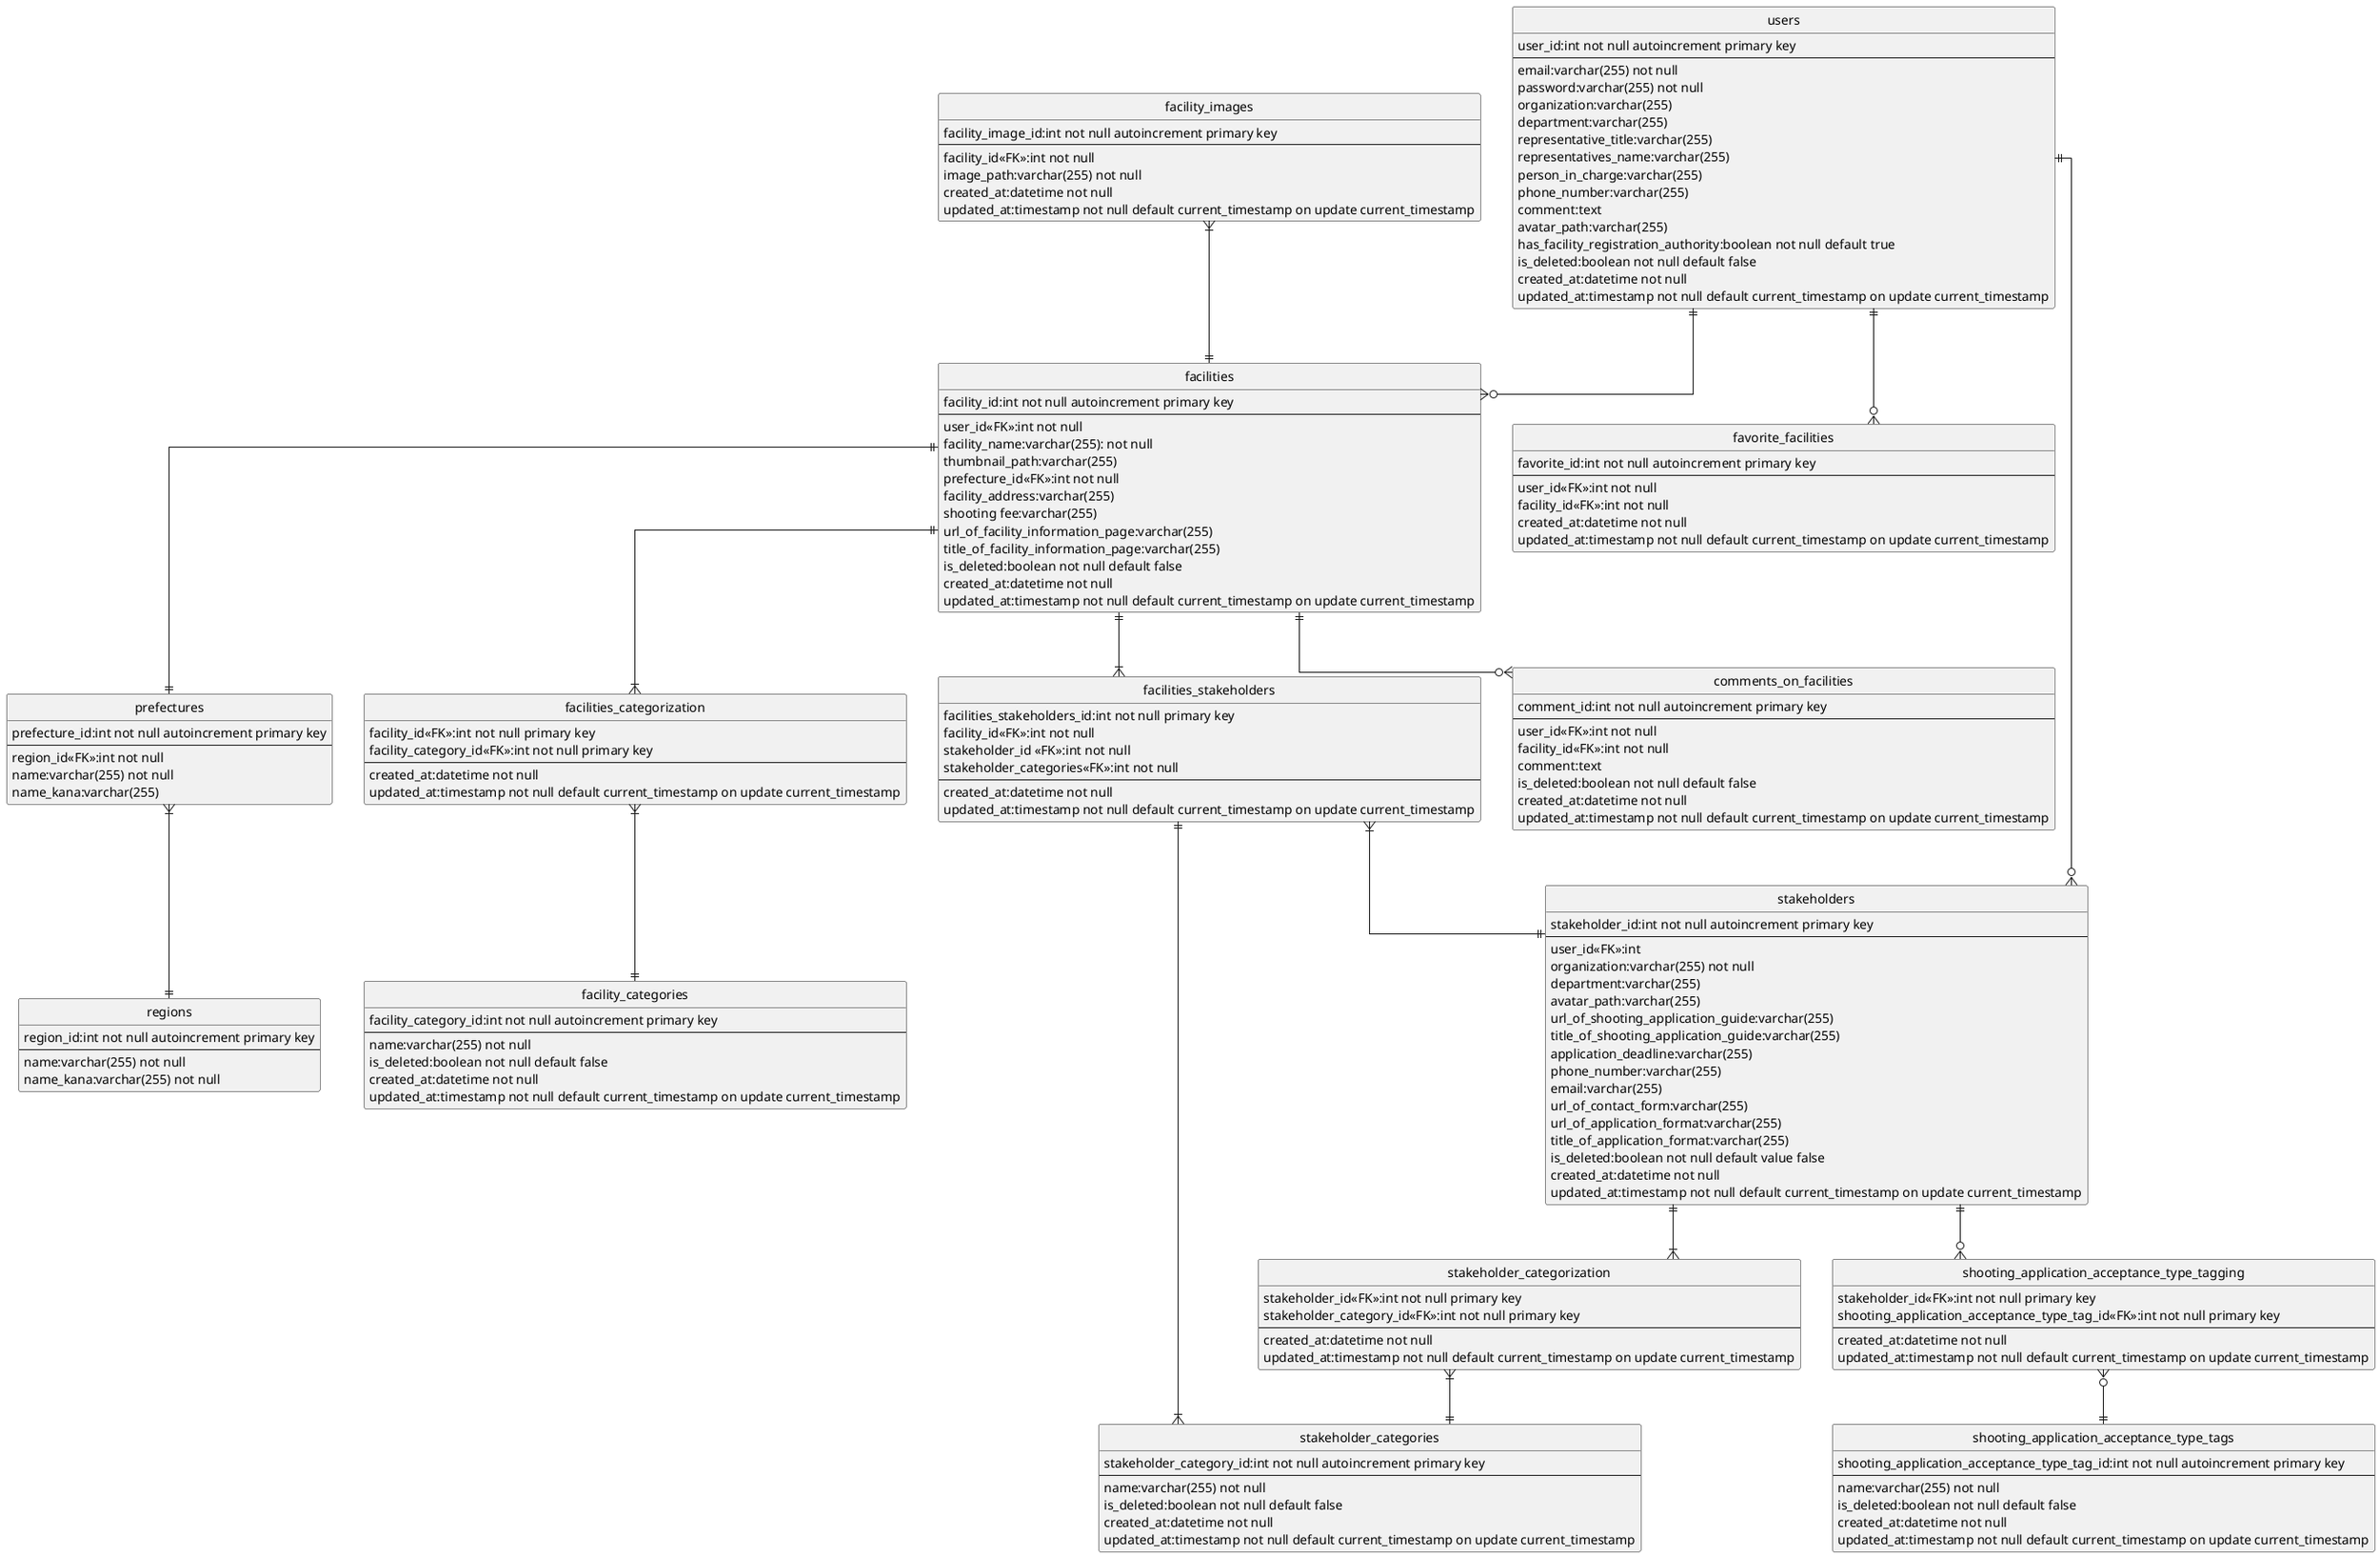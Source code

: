 @startuml kaigan-loca
' hide the spot
hide circle

' avoid problems with angled crows feet
skinparam linetype ortho


entity "users" as users {
  user_id:int not null autoincrement primary key
  --
  email:varchar(255) not null
  password:varchar(255) not null
  organization:varchar(255)
  department:varchar(255)
  representative_title:varchar(255)
  representatives_name:varchar(255)
  person_in_charge:varchar(255)
  phone_number:varchar(255)
  comment:text
  avatar_path:varchar(255)
  has_facility_registration_authority:boolean not null default true
  is_deleted:boolean not null default false
  created_at:datetime not null
  updated_at:timestamp not null default current_timestamp on update current_timestamp
}

entity "facilities" as facilities {
  facility_id:int not null autoincrement primary key
  --
  user_id<<FK>>:int not null
  facility_name:varchar(255): not null
  thumbnail_path:varchar(255)
  prefecture_id<<FK>>:int not null
  facility_address:varchar(255)
  shooting fee:varchar(255)
  url_of_facility_information_page:varchar(255)
  title_of_facility_information_page:varchar(255)
  is_deleted:boolean not null default false
  created_at:datetime not null
  updated_at:timestamp not null default current_timestamp on update current_timestamp
}

entity "stakeholders" as stakeholders {
  stakeholder_id:int not null autoincrement primary key
  --
  user_id<<FK>>:int
  organization:varchar(255) not null
  department:varchar(255)
  avatar_path:varchar(255)
  url_of_shooting_application_guide:varchar(255)
  title_of_shooting_application_guide:varchar(255)
  application_deadline:varchar(255)
  phone_number:varchar(255)
  email:varchar(255)
  url_of_contact_form:varchar(255)
  url_of_application_format:varchar(255)
  title_of_application_format:varchar(255)
  is_deleted:boolean not null default value false
  created_at:datetime not null
  updated_at:timestamp not null default current_timestamp on update current_timestamp
}

entity "facility_images" as facility_images {
  facility_image_id:int not null autoincrement primary key
  --
  facility_id<<FK>>:int not null
  image_path:varchar(255) not null
  created_at:datetime not null
  updated_at:timestamp not null default current_timestamp on update current_timestamp
}

entity "comments_on_facilities" as comments_on_facilities {
  comment_id:int not null autoincrement primary key
  --
  user_id<<FK>>:int not null
  facility_id<<FK>>:int not null
  comment:text
  is_deleted:boolean not null default false
  created_at:datetime not null
  updated_at:timestamp not null default current_timestamp on update current_timestamp
}

entity "favorite_facilities" as favorite_facilities {
  favorite_id:int not null autoincrement primary key
  --
  user_id<<FK>>:int not null
  facility_id<<FK>>:int not null
  created_at:datetime not null
  updated_at:timestamp not null default current_timestamp on update current_timestamp
}

'マスタデータ
entity "regions" as regions {
  region_id:int not null autoincrement primary key
  --
  name:varchar(255) not null
  name_kana:varchar(255) not null
}
entity "prefectures" as prefectures {
  prefecture_id:int not null autoincrement primary key
  --
  region_id<<FK>>:int not null
  name:varchar(255) not null
  name_kana:varchar(255)
}

entity "stakeholder_categories" as stakeholder_categories {
  stakeholder_category_id:int not null autoincrement primary key
  --
  name:varchar(255) not null
  is_deleted:boolean not null default false
  created_at:datetime not null
  updated_at:timestamp not null default current_timestamp on update current_timestamp
}

entity "shooting_application_acceptance_type_tags" as shooting_application_acceptance_type_tags {
  shooting_application_acceptance_type_tag_id:int not null autoincrement primary key
  --
  name:varchar(255) not null
  is_deleted:boolean not null default false
  created_at:datetime not null
  updated_at:timestamp not null default current_timestamp on update current_timestamp
}

entity "facility_categories" as facility_categories {
  facility_category_id:int not null autoincrement primary key
  --
  name:varchar(255) not null
  is_deleted:boolean not null default false
  created_at:datetime not null
  updated_at:timestamp not null default current_timestamp on update current_timestamp
}


'交差テーブル
entity "facilities_categorization" as facilities_categorization {
  facility_id<<FK>>:int not null primary key
  facility_category_id<<FK>>:int not null primary key
  --
  created_at:datetime not null
  updated_at:timestamp not null default current_timestamp on update current_timestamp
}

entity "facilities_stakeholders" as facilities_stakeholders {
  facilities_stakeholders_id:int not null primary key
  facility_id<<FK>>:int not null
  stakeholder_id <<FK>>:int not null
  stakeholder_categories<<FK>>:int not null
  --
  created_at:datetime not null
  updated_at:timestamp not null default current_timestamp on update current_timestamp
}

entity "stakeholder_categorization" as stakeholder_categorization {
  stakeholder_id<<FK>>:int not null primary key
  stakeholder_category_id<<FK>>:int not null primary key
  --
  created_at:datetime not null
  updated_at:timestamp not null default current_timestamp on update current_timestamp
}

entity "shooting_application_acceptance_type_tagging" as shooting_application_acceptance_type_tagging {
  stakeholder_id<<FK>>:int not null primary key
  shooting_application_acceptance_type_tag_id<<FK>>:int not null primary key
  --
  created_at:datetime not null
  updated_at:timestamp not null default current_timestamp on update current_timestamp
}
'user
users ||--o{ facilities
users ||--o{ stakeholders
users ||--o{ favorite_facilities
'facilities
facilities ||--|| prefectures
prefectures }|--|| regions
facility_images }|--|| facilities
facilities ||--|{ facilities_categorization
facilities_categorization }|--|| facility_categories
facilities ||--|{ facilities_stakeholders
facilities_stakeholders }|--|| stakeholders
facilities ||--o{ comments_on_facilities
'stakeholders
stakeholders ||--|{ stakeholder_categorization
stakeholder_categorization }|--|| stakeholder_categories
stakeholders ||--o{ shooting_application_acceptance_type_tagging
shooting_application_acceptance_type_tagging }o--|| shooting_application_acceptance_type_tags
'facilities_stakeholders
facilities_stakeholders ||--|{ stakeholder_categories

@enduml